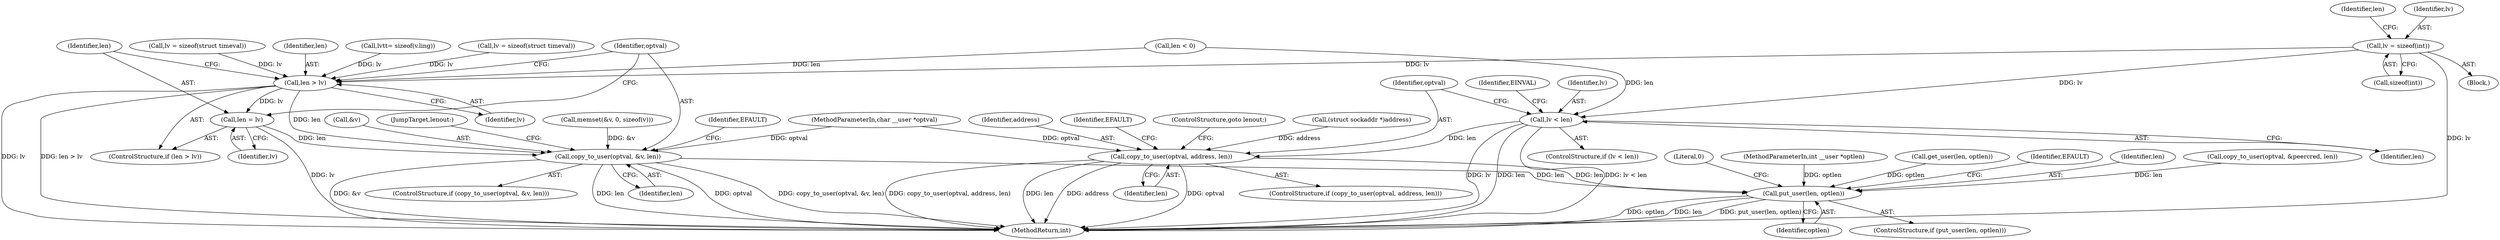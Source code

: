 digraph "0_linux_82981930125abfd39d7c8378a9cfdf5e1be2002b@API" {
"1000116" [label="(Call,lv = sizeof(int))"];
"1000606" [label="(Call,lv < len)"];
"1000613" [label="(Call,copy_to_user(optval, address, len))"];
"1000736" [label="(Call,put_user(len, optlen))"];
"1000719" [label="(Call,len > lv)"];
"1000722" [label="(Call,len = lv)"];
"1000726" [label="(Call,copy_to_user(optval, &v, len))"];
"1000613" [label="(Call,copy_to_user(optval, address, len))"];
"1000135" [label="(Call,memset(&v, 0, sizeof(v)))"];
"1000611" [label="(Identifier,EINVAL)"];
"1000612" [label="(ControlStructure,if (copy_to_user(optval, address, len)))"];
"1000736" [label="(Call,put_user(len, optlen))"];
"1000129" [label="(Call,len < 0)"];
"1000723" [label="(Identifier,len)"];
"1000608" [label="(Identifier,len)"];
"1000116" [label="(Call,lv = sizeof(int))"];
"1000607" [label="(Identifier,lv)"];
"1000615" [label="(Identifier,address)"];
"1000475" [label="(Call,lv = sizeof(struct timeval))"];
"1000606" [label="(Call,lv < len)"];
"1000619" [label="(Identifier,EFAULT)"];
"1000720" [label="(Identifier,len)"];
"1000122" [label="(Call,get_user(len, optlen))"];
"1000730" [label="(Identifier,len)"];
"1000741" [label="(Identifier,EFAULT)"];
"1000727" [label="(Identifier,optval)"];
"1000620" [label="(ControlStructure,goto lenout;)"];
"1000725" [label="(ControlStructure,if (copy_to_user(optval, &v, len)))"];
"1000719" [label="(Call,len > lv)"];
"1000724" [label="(Identifier,lv)"];
"1000616" [label="(Identifier,len)"];
"1000107" [label="(Block,)"];
"1000605" [label="(ControlStructure,if (lv < len))"];
"1000293" [label="(Call,lv\t\t= sizeof(v.ling))"];
"1000737" [label="(Identifier,len)"];
"1000738" [label="(Identifier,optlen)"];
"1000614" [label="(Identifier,optval)"];
"1000722" [label="(Call,len = lv)"];
"1000721" [label="(Identifier,lv)"];
"1000735" [label="(ControlStructure,if (put_user(len, optlen)))"];
"1000733" [label="(Identifier,EFAULT)"];
"1000581" [label="(Call,copy_to_user(optval, &peercred, len))"];
"1000728" [label="(Call,&v)"];
"1000105" [label="(MethodParameterIn,char __user *optval)"];
"1000726" [label="(Call,copy_to_user(optval, &v, len))"];
"1000718" [label="(ControlStructure,if (len > lv))"];
"1000596" [label="(Call,(struct sockaddr *)address)"];
"1000743" [label="(Literal,0)"];
"1000106" [label="(MethodParameterIn,int __user *optlen)"];
"1000118" [label="(Call,sizeof(int))"];
"1000744" [label="(MethodReturn,int)"];
"1000420" [label="(Call,lv = sizeof(struct timeval))"];
"1000734" [label="(JumpTarget,lenout:)"];
"1000123" [label="(Identifier,len)"];
"1000117" [label="(Identifier,lv)"];
"1000116" -> "1000107"  [label="AST: "];
"1000116" -> "1000118"  [label="CFG: "];
"1000117" -> "1000116"  [label="AST: "];
"1000118" -> "1000116"  [label="AST: "];
"1000123" -> "1000116"  [label="CFG: "];
"1000116" -> "1000744"  [label="DDG: lv"];
"1000116" -> "1000606"  [label="DDG: lv"];
"1000116" -> "1000719"  [label="DDG: lv"];
"1000606" -> "1000605"  [label="AST: "];
"1000606" -> "1000608"  [label="CFG: "];
"1000607" -> "1000606"  [label="AST: "];
"1000608" -> "1000606"  [label="AST: "];
"1000611" -> "1000606"  [label="CFG: "];
"1000614" -> "1000606"  [label="CFG: "];
"1000606" -> "1000744"  [label="DDG: lv"];
"1000606" -> "1000744"  [label="DDG: len"];
"1000606" -> "1000744"  [label="DDG: lv < len"];
"1000129" -> "1000606"  [label="DDG: len"];
"1000606" -> "1000613"  [label="DDG: len"];
"1000613" -> "1000612"  [label="AST: "];
"1000613" -> "1000616"  [label="CFG: "];
"1000614" -> "1000613"  [label="AST: "];
"1000615" -> "1000613"  [label="AST: "];
"1000616" -> "1000613"  [label="AST: "];
"1000619" -> "1000613"  [label="CFG: "];
"1000620" -> "1000613"  [label="CFG: "];
"1000613" -> "1000744"  [label="DDG: optval"];
"1000613" -> "1000744"  [label="DDG: copy_to_user(optval, address, len)"];
"1000613" -> "1000744"  [label="DDG: len"];
"1000613" -> "1000744"  [label="DDG: address"];
"1000105" -> "1000613"  [label="DDG: optval"];
"1000596" -> "1000613"  [label="DDG: address"];
"1000613" -> "1000736"  [label="DDG: len"];
"1000736" -> "1000735"  [label="AST: "];
"1000736" -> "1000738"  [label="CFG: "];
"1000737" -> "1000736"  [label="AST: "];
"1000738" -> "1000736"  [label="AST: "];
"1000741" -> "1000736"  [label="CFG: "];
"1000743" -> "1000736"  [label="CFG: "];
"1000736" -> "1000744"  [label="DDG: optlen"];
"1000736" -> "1000744"  [label="DDG: len"];
"1000736" -> "1000744"  [label="DDG: put_user(len, optlen)"];
"1000726" -> "1000736"  [label="DDG: len"];
"1000581" -> "1000736"  [label="DDG: len"];
"1000122" -> "1000736"  [label="DDG: optlen"];
"1000106" -> "1000736"  [label="DDG: optlen"];
"1000719" -> "1000718"  [label="AST: "];
"1000719" -> "1000721"  [label="CFG: "];
"1000720" -> "1000719"  [label="AST: "];
"1000721" -> "1000719"  [label="AST: "];
"1000723" -> "1000719"  [label="CFG: "];
"1000727" -> "1000719"  [label="CFG: "];
"1000719" -> "1000744"  [label="DDG: lv"];
"1000719" -> "1000744"  [label="DDG: len > lv"];
"1000129" -> "1000719"  [label="DDG: len"];
"1000293" -> "1000719"  [label="DDG: lv"];
"1000475" -> "1000719"  [label="DDG: lv"];
"1000420" -> "1000719"  [label="DDG: lv"];
"1000719" -> "1000722"  [label="DDG: lv"];
"1000719" -> "1000726"  [label="DDG: len"];
"1000722" -> "1000718"  [label="AST: "];
"1000722" -> "1000724"  [label="CFG: "];
"1000723" -> "1000722"  [label="AST: "];
"1000724" -> "1000722"  [label="AST: "];
"1000727" -> "1000722"  [label="CFG: "];
"1000722" -> "1000744"  [label="DDG: lv"];
"1000722" -> "1000726"  [label="DDG: len"];
"1000726" -> "1000725"  [label="AST: "];
"1000726" -> "1000730"  [label="CFG: "];
"1000727" -> "1000726"  [label="AST: "];
"1000728" -> "1000726"  [label="AST: "];
"1000730" -> "1000726"  [label="AST: "];
"1000733" -> "1000726"  [label="CFG: "];
"1000734" -> "1000726"  [label="CFG: "];
"1000726" -> "1000744"  [label="DDG: len"];
"1000726" -> "1000744"  [label="DDG: optval"];
"1000726" -> "1000744"  [label="DDG: copy_to_user(optval, &v, len)"];
"1000726" -> "1000744"  [label="DDG: &v"];
"1000105" -> "1000726"  [label="DDG: optval"];
"1000135" -> "1000726"  [label="DDG: &v"];
}
